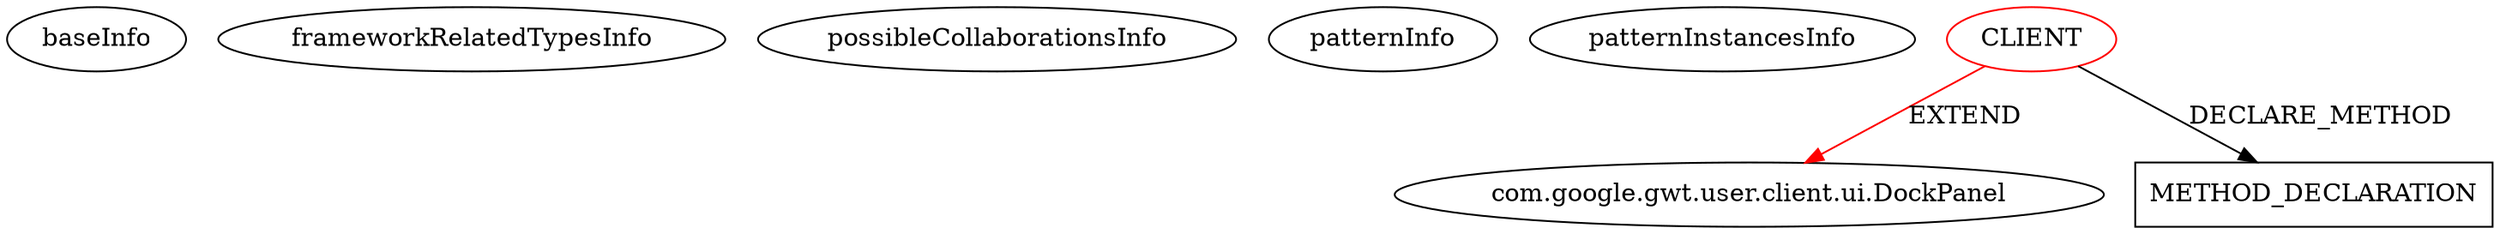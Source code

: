 digraph {
baseInfo[graphId=1479,category="pattern",isAnonymous=false,possibleRelation=false]
frameworkRelatedTypesInfo[0="com.google.gwt.user.client.ui.DockPanel"]
possibleCollaborationsInfo[]
patternInfo[frequency=2.0,patternRootClient=0]
patternInstancesInfo[0="MainMain-ChatCafeine~/MainMain-ChatCafeine/ChatCafeine-master/ChatCafeine/src/sources/client/vue/ApplicationPanel.java~ApplicationPanel~197",1="CarlRazmus-WebStore~/CarlRazmus-WebStore/WebStore-master/src/tddd24/project/widgets/ProductWidget.java~ProductWidget~73"]
1[label="com.google.gwt.user.client.ui.DockPanel",vertexType="FRAMEWORK_CLASS_TYPE",isFrameworkType=false]
0[label="CLIENT",vertexType="ROOT_CLIENT_CLASS_DECLARATION",isFrameworkType=false,color=red]
34[label="METHOD_DECLARATION",vertexType="CLIENT_METHOD_DECLARATION",isFrameworkType=false,shape=box]
0->1[label="EXTEND",color=red]
0->34[label="DECLARE_METHOD"]
}
